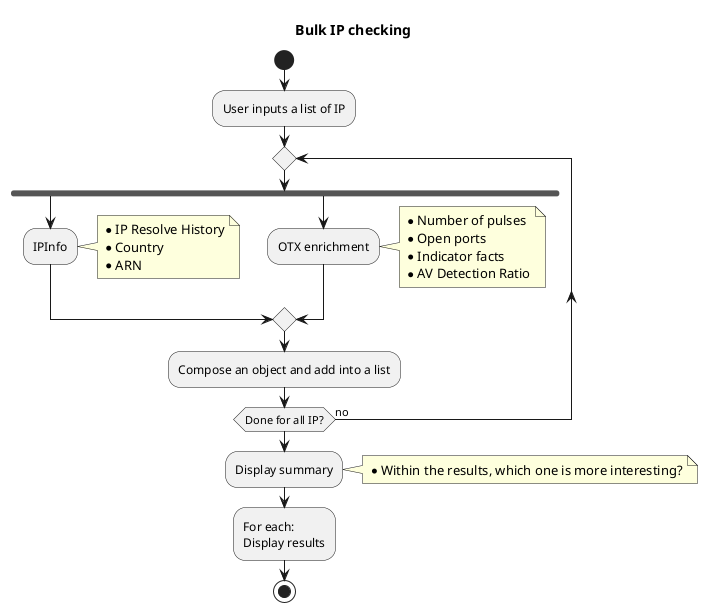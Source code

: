 @startuml
title "Bulk IP checking"

start
:User inputs a list of IP;
repeat
  fork
    :IPInfo;
    note right
      * IP Resolve History
      * Country
      * ARN
    end note
    fork again
    :OTX enrichment;
    note right
      * Number of pulses
      * Open ports
      * Indicator facts
      * AV Detection Ratio
    end note
  end merge
  :Compose an object and add into a list;
repeat while (Done for all IP?) is (no)
:Display summary;
note right
  * Within the results, which one is more interesting?
end note
:For each:\nDisplay results;
stop
@enduml